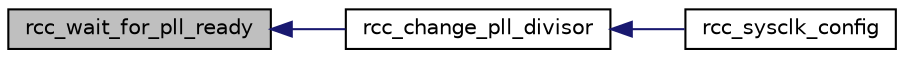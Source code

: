 digraph "rcc_wait_for_pll_ready"
{
  edge [fontname="Helvetica",fontsize="10",labelfontname="Helvetica",labelfontsize="10"];
  node [fontname="Helvetica",fontsize="10",shape=record];
  rankdir="LR";
  Node1 [label="rcc_wait_for_pll_ready",height=0.2,width=0.4,color="black", fillcolor="grey75", style="filled" fontcolor="black"];
  Node1 -> Node2 [dir="back",color="midnightblue",fontsize="10",style="solid",fontname="Helvetica"];
  Node2 [label="rcc_change_pll_divisor",height=0.2,width=0.4,color="black", fillcolor="white", style="filled",URL="$group__rcc__high__level.html#ga8a17e04e6b457ec201d76ba1ee418a9d",tooltip="Change the PLL divisor."];
  Node2 -> Node3 [dir="back",color="midnightblue",fontsize="10",style="solid",fontname="Helvetica"];
  Node3 [label="rcc_sysclk_config",height=0.2,width=0.4,color="black", fillcolor="white", style="filled",URL="$group__rcc__high__level.html#ga893dc6461e9af854fb562c0e97df6a5b",tooltip="Configure the system clock source."];
}
